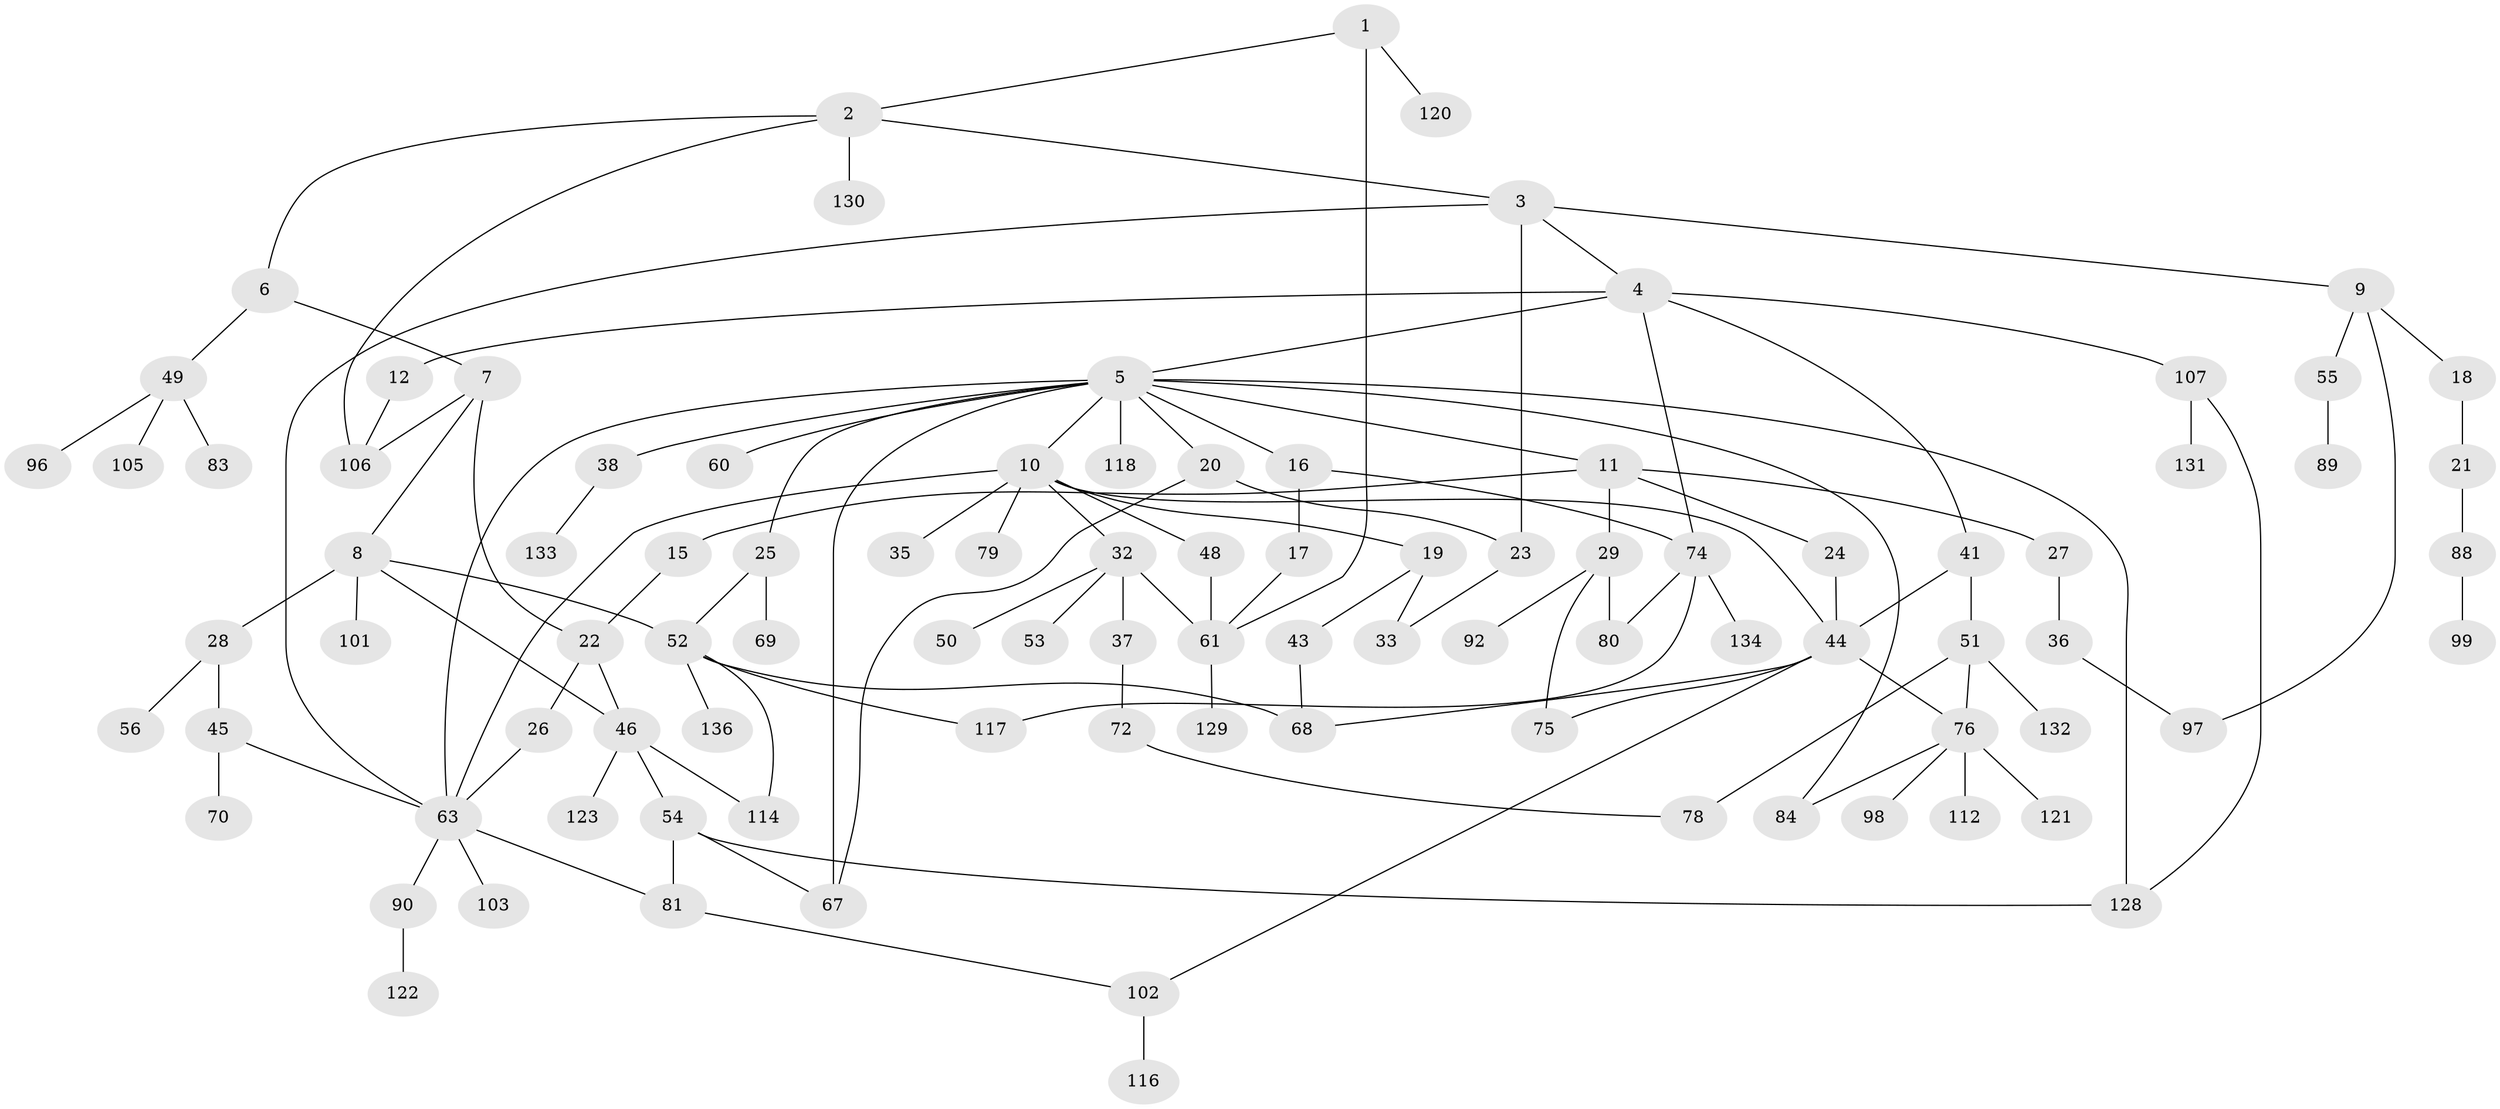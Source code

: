 // Generated by graph-tools (version 1.1) at 2025/51/02/27/25 19:51:37]
// undirected, 95 vertices, 127 edges
graph export_dot {
graph [start="1"]
  node [color=gray90,style=filled];
  1;
  2 [super="+124"];
  3 [super="+47"];
  4 [super="+40"];
  5 [super="+13"];
  6;
  7 [super="+87"];
  8 [super="+30"];
  9 [super="+104"];
  10 [super="+31"];
  11 [super="+14"];
  12;
  15 [super="+126"];
  16;
  17;
  18;
  19 [super="+59"];
  20;
  21 [super="+73"];
  22 [super="+100"];
  23 [super="+62"];
  24 [super="+93"];
  25 [super="+137"];
  26;
  27 [super="+111"];
  28 [super="+34"];
  29 [super="+66"];
  32 [super="+39"];
  33;
  35;
  36 [super="+86"];
  37 [super="+57"];
  38 [super="+42"];
  41;
  43 [super="+125"];
  44 [super="+64"];
  45 [super="+58"];
  46 [super="+110"];
  48 [super="+85"];
  49;
  50;
  51 [super="+108"];
  52 [super="+95"];
  53;
  54 [super="+135"];
  55 [super="+65"];
  56;
  60;
  61 [super="+91"];
  63 [super="+71"];
  67;
  68;
  69;
  70;
  72 [super="+119"];
  74;
  75 [super="+77"];
  76 [super="+94"];
  78;
  79;
  80 [super="+82"];
  81 [super="+127"];
  83;
  84;
  88;
  89;
  90;
  92;
  96;
  97 [super="+109"];
  98;
  99 [super="+115"];
  101;
  102 [super="+113"];
  103;
  105;
  106;
  107;
  112;
  114;
  116;
  117;
  118;
  120;
  121;
  122;
  123;
  128 [super="+138"];
  129;
  130;
  131;
  132;
  133;
  134;
  136;
  1 -- 2;
  1 -- 61;
  1 -- 120;
  2 -- 3;
  2 -- 6;
  2 -- 130;
  2 -- 106;
  3 -- 4;
  3 -- 9;
  3 -- 23;
  3 -- 63;
  4 -- 5;
  4 -- 12;
  4 -- 41;
  4 -- 74;
  4 -- 107;
  5 -- 10;
  5 -- 11;
  5 -- 16;
  5 -- 20;
  5 -- 25;
  5 -- 60;
  5 -- 67;
  5 -- 118;
  5 -- 128;
  5 -- 84;
  5 -- 38;
  5 -- 63;
  6 -- 7;
  6 -- 49;
  7 -- 8;
  7 -- 22;
  7 -- 106;
  8 -- 28;
  8 -- 46;
  8 -- 52;
  8 -- 101;
  9 -- 18;
  9 -- 55;
  9 -- 97;
  10 -- 19;
  10 -- 32;
  10 -- 48;
  10 -- 79;
  10 -- 44;
  10 -- 63;
  10 -- 35;
  11 -- 24;
  11 -- 27;
  11 -- 29;
  11 -- 15;
  12 -- 106;
  15 -- 22;
  16 -- 17;
  16 -- 74;
  17 -- 61;
  18 -- 21;
  19 -- 33;
  19 -- 43;
  20 -- 67;
  20 -- 23;
  21 -- 88;
  22 -- 26;
  22 -- 46 [weight=2];
  23 -- 33;
  24 -- 44;
  25 -- 52;
  25 -- 69;
  26 -- 63;
  27 -- 36;
  28 -- 45;
  28 -- 56;
  29 -- 92;
  29 -- 80;
  29 -- 75;
  32 -- 37;
  32 -- 53;
  32 -- 50;
  32 -- 61;
  36 -- 97;
  37 -- 72;
  38 -- 133;
  41 -- 44;
  41 -- 51;
  43 -- 68;
  44 -- 75;
  44 -- 102;
  44 -- 76;
  44 -- 68;
  45 -- 70;
  45 -- 63;
  46 -- 54;
  46 -- 114;
  46 -- 123;
  48 -- 61;
  49 -- 83;
  49 -- 96;
  49 -- 105;
  51 -- 76;
  51 -- 132;
  51 -- 78;
  52 -- 114;
  52 -- 136;
  52 -- 117;
  52 -- 68;
  54 -- 67;
  54 -- 81;
  54 -- 128;
  55 -- 89;
  61 -- 129;
  63 -- 81;
  63 -- 90;
  63 -- 103;
  72 -- 78;
  74 -- 80;
  74 -- 117;
  74 -- 134;
  76 -- 84;
  76 -- 112;
  76 -- 98;
  76 -- 121;
  81 -- 102;
  88 -- 99;
  90 -- 122;
  102 -- 116;
  107 -- 131;
  107 -- 128;
}

